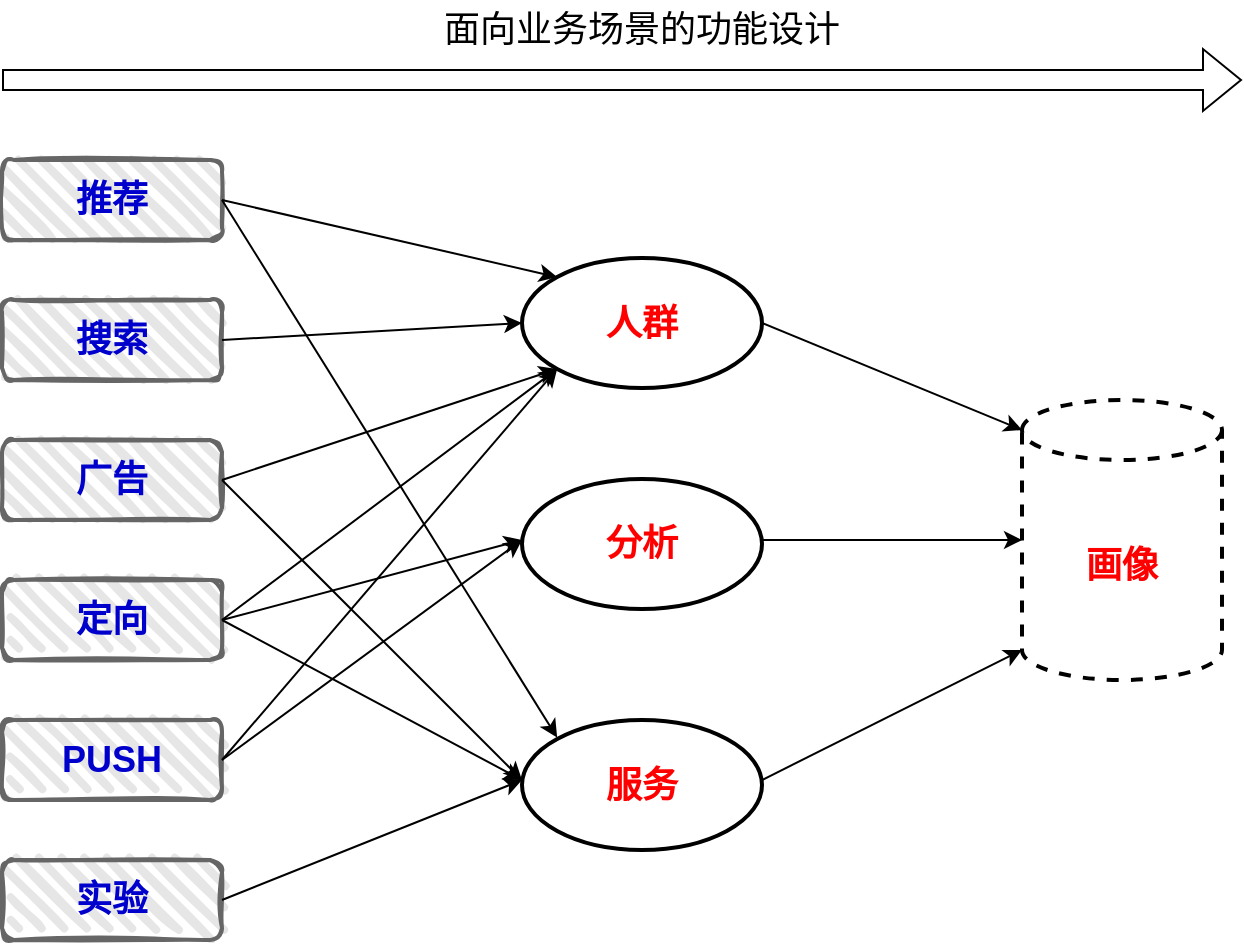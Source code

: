 <mxfile version="17.5.0" type="github">
  <diagram id="wwjpr-9C7wOjbvfxTM_E" name="Page-1">
    <mxGraphModel dx="1248" dy="752" grid="1" gridSize="10" guides="1" tooltips="1" connect="1" arrows="1" fold="1" page="1" pageScale="1" pageWidth="827" pageHeight="1169" math="0" shadow="0">
      <root>
        <mxCell id="0" />
        <mxCell id="1" parent="0" />
        <mxCell id="TteLKIiODTK3f2nbDjQl-1" value="&lt;font style=&quot;font-size: 18px&quot; color=&quot;#0000cc&quot;&gt;&lt;b&gt;推荐&lt;/b&gt;&lt;/font&gt;" style="rounded=1;whiteSpace=wrap;html=1;strokeWidth=2;fillWeight=4;hachureGap=8;hachureAngle=45;fillColor=#E6E6E6;sketch=1;fontColor=#333333;strokeColor=#666666;" vertex="1" parent="1">
          <mxGeometry x="200" y="160" width="110" height="40" as="geometry" />
        </mxCell>
        <mxCell id="TteLKIiODTK3f2nbDjQl-2" value="&lt;font color=&quot;#0000cc&quot;&gt;&lt;span style=&quot;font-size: 18px&quot;&gt;&lt;b&gt;搜索&lt;/b&gt;&lt;/span&gt;&lt;/font&gt;" style="rounded=1;whiteSpace=wrap;html=1;strokeWidth=2;fillWeight=4;hachureGap=8;hachureAngle=45;fillColor=#E6E6E6;sketch=1;fontColor=#333333;strokeColor=#666666;" vertex="1" parent="1">
          <mxGeometry x="200" y="230" width="110" height="40" as="geometry" />
        </mxCell>
        <mxCell id="TteLKIiODTK3f2nbDjQl-3" value="&lt;font color=&quot;#0000cc&quot;&gt;&lt;span style=&quot;font-size: 18px&quot;&gt;&lt;b&gt;广告&lt;/b&gt;&lt;/span&gt;&lt;/font&gt;" style="rounded=1;whiteSpace=wrap;html=1;strokeWidth=2;fillWeight=4;hachureGap=8;hachureAngle=45;fillColor=#E6E6E6;sketch=1;fontColor=#333333;strokeColor=#666666;" vertex="1" parent="1">
          <mxGeometry x="200" y="300" width="110" height="40" as="geometry" />
        </mxCell>
        <mxCell id="TteLKIiODTK3f2nbDjQl-4" value="&lt;font color=&quot;#0000cc&quot;&gt;&lt;span style=&quot;font-size: 18px&quot;&gt;&lt;b&gt;定向&lt;/b&gt;&lt;/span&gt;&lt;/font&gt;" style="rounded=1;whiteSpace=wrap;html=1;strokeWidth=2;fillWeight=4;hachureGap=8;hachureAngle=45;fillColor=#E6E6E6;sketch=1;fontColor=#333333;strokeColor=#666666;" vertex="1" parent="1">
          <mxGeometry x="200" y="370" width="110" height="40" as="geometry" />
        </mxCell>
        <mxCell id="TteLKIiODTK3f2nbDjQl-5" value="&lt;font color=&quot;#0000cc&quot;&gt;&lt;span style=&quot;font-size: 18px&quot;&gt;&lt;b&gt;PUSH&lt;/b&gt;&lt;/span&gt;&lt;/font&gt;" style="rounded=1;whiteSpace=wrap;html=1;strokeWidth=2;fillWeight=4;hachureGap=8;hachureAngle=45;fillColor=#E6E6E6;sketch=1;fontColor=#333333;strokeColor=#666666;" vertex="1" parent="1">
          <mxGeometry x="200" y="440" width="110" height="40" as="geometry" />
        </mxCell>
        <mxCell id="TteLKIiODTK3f2nbDjQl-6" value="&lt;font color=&quot;#0000cc&quot;&gt;&lt;span style=&quot;font-size: 18px&quot;&gt;&lt;b&gt;实验&lt;/b&gt;&lt;/span&gt;&lt;/font&gt;" style="rounded=1;whiteSpace=wrap;html=1;strokeWidth=2;fillWeight=4;hachureGap=8;hachureAngle=45;fillColor=#E6E6E6;sketch=1;fontColor=#333333;strokeColor=#666666;" vertex="1" parent="1">
          <mxGeometry x="200" y="510" width="110" height="40" as="geometry" />
        </mxCell>
        <mxCell id="TteLKIiODTK3f2nbDjQl-12" value="" style="endArrow=classic;html=1;rounded=0;fontSize=18;fontColor=#FF0000;curved=1;exitX=1;exitY=0.5;exitDx=0;exitDy=0;entryX=0;entryY=0;entryDx=0;entryDy=0;" edge="1" parent="1" source="TteLKIiODTK3f2nbDjQl-1" target="TteLKIiODTK3f2nbDjQl-29">
          <mxGeometry width="50" height="50" relative="1" as="geometry">
            <mxPoint x="400" y="150" as="sourcePoint" />
            <mxPoint x="477.574" y="218.787" as="targetPoint" />
          </mxGeometry>
        </mxCell>
        <mxCell id="TteLKIiODTK3f2nbDjQl-13" value="" style="endArrow=classic;html=1;rounded=0;fontSize=18;fontColor=#FF0000;curved=1;exitX=1;exitY=0.5;exitDx=0;exitDy=0;entryX=0;entryY=0.5;entryDx=0;entryDy=0;" edge="1" parent="1" source="TteLKIiODTK3f2nbDjQl-2" target="TteLKIiODTK3f2nbDjQl-29">
          <mxGeometry width="50" height="50" relative="1" as="geometry">
            <mxPoint x="320" y="190" as="sourcePoint" />
            <mxPoint x="460" y="240" as="targetPoint" />
          </mxGeometry>
        </mxCell>
        <mxCell id="TteLKIiODTK3f2nbDjQl-14" value="" style="endArrow=classic;html=1;rounded=0;fontSize=18;fontColor=#FF0000;curved=1;exitX=1;exitY=0.5;exitDx=0;exitDy=0;entryX=0;entryY=1;entryDx=0;entryDy=0;" edge="1" parent="1" source="TteLKIiODTK3f2nbDjQl-3" target="TteLKIiODTK3f2nbDjQl-29">
          <mxGeometry width="50" height="50" relative="1" as="geometry">
            <mxPoint x="320" y="260" as="sourcePoint" />
            <mxPoint x="477.574" y="261.213" as="targetPoint" />
          </mxGeometry>
        </mxCell>
        <mxCell id="TteLKIiODTK3f2nbDjQl-15" value="" style="endArrow=classic;html=1;rounded=0;fontSize=18;fontColor=#FF0000;curved=1;exitX=1;exitY=0.5;exitDx=0;exitDy=0;entryX=0;entryY=0.5;entryDx=0;entryDy=0;" edge="1" parent="1" source="TteLKIiODTK3f2nbDjQl-4">
          <mxGeometry width="50" height="50" relative="1" as="geometry">
            <mxPoint x="330" y="270" as="sourcePoint" />
            <mxPoint x="460" y="470" as="targetPoint" />
          </mxGeometry>
        </mxCell>
        <mxCell id="TteLKIiODTK3f2nbDjQl-16" value="" style="endArrow=classic;html=1;rounded=0;fontSize=18;fontColor=#FF0000;curved=1;exitX=1;exitY=0.5;exitDx=0;exitDy=0;entryX=0;entryY=0.5;entryDx=0;entryDy=0;" edge="1" parent="1" source="TteLKIiODTK3f2nbDjQl-5">
          <mxGeometry width="50" height="50" relative="1" as="geometry">
            <mxPoint x="340" y="280" as="sourcePoint" />
            <mxPoint x="460" y="350" as="targetPoint" />
          </mxGeometry>
        </mxCell>
        <mxCell id="TteLKIiODTK3f2nbDjQl-17" value="" style="endArrow=classic;html=1;rounded=0;fontSize=18;fontColor=#FF0000;curved=1;exitX=1;exitY=0.5;exitDx=0;exitDy=0;entryX=0;entryY=0.5;entryDx=0;entryDy=0;" edge="1" parent="1" source="TteLKIiODTK3f2nbDjQl-6">
          <mxGeometry width="50" height="50" relative="1" as="geometry">
            <mxPoint x="320" y="470" as="sourcePoint" />
            <mxPoint x="460" y="470" as="targetPoint" />
          </mxGeometry>
        </mxCell>
        <mxCell id="TteLKIiODTK3f2nbDjQl-18" value="" style="endArrow=classic;html=1;rounded=0;fontSize=18;fontColor=#FF0000;curved=1;exitX=1;exitY=0.5;exitDx=0;exitDy=0;entryX=0;entryY=0.5;entryDx=0;entryDy=0;" edge="1" parent="1" source="TteLKIiODTK3f2nbDjQl-4">
          <mxGeometry width="50" height="50" relative="1" as="geometry">
            <mxPoint x="320" y="400" as="sourcePoint" />
            <mxPoint x="460" y="350" as="targetPoint" />
          </mxGeometry>
        </mxCell>
        <mxCell id="TteLKIiODTK3f2nbDjQl-19" value="" style="endArrow=classic;html=1;rounded=0;fontSize=18;fontColor=#FF0000;curved=1;exitX=1;exitY=0.5;exitDx=0;exitDy=0;entryX=0;entryY=1;entryDx=0;entryDy=0;" edge="1" parent="1" source="TteLKIiODTK3f2nbDjQl-4" target="TteLKIiODTK3f2nbDjQl-29">
          <mxGeometry width="50" height="50" relative="1" as="geometry">
            <mxPoint x="320" y="400" as="sourcePoint" />
            <mxPoint x="477.574" y="261.213" as="targetPoint" />
          </mxGeometry>
        </mxCell>
        <mxCell id="TteLKIiODTK3f2nbDjQl-20" value="" style="endArrow=classic;html=1;rounded=0;fontSize=18;fontColor=#FF0000;curved=1;exitX=1;exitY=0.5;exitDx=0;exitDy=0;entryX=0;entryY=0.5;entryDx=0;entryDy=0;" edge="1" parent="1" source="TteLKIiODTK3f2nbDjQl-3">
          <mxGeometry width="50" height="50" relative="1" as="geometry">
            <mxPoint x="320" y="330" as="sourcePoint" />
            <mxPoint x="460" y="470" as="targetPoint" />
          </mxGeometry>
        </mxCell>
        <mxCell id="TteLKIiODTK3f2nbDjQl-21" value="" style="endArrow=classic;html=1;rounded=0;fontSize=18;fontColor=#FF0000;curved=1;exitX=1;exitY=0.5;exitDx=0;exitDy=0;entryX=0;entryY=0;entryDx=0;entryDy=0;" edge="1" parent="1" source="TteLKIiODTK3f2nbDjQl-1">
          <mxGeometry width="50" height="50" relative="1" as="geometry">
            <mxPoint x="330" y="340" as="sourcePoint" />
            <mxPoint x="477.574" y="448.787" as="targetPoint" />
          </mxGeometry>
        </mxCell>
        <mxCell id="TteLKIiODTK3f2nbDjQl-22" value="&lt;b&gt;画像&lt;/b&gt;" style="shape=cylinder3;whiteSpace=wrap;html=1;boundedLbl=1;backgroundOutline=1;size=15;fontSize=18;fontColor=#FF0000;strokeColor=#000000;fillColor=#FFFFFF;strokeWidth=2;dashed=1;" vertex="1" parent="1">
          <mxGeometry x="710" y="280" width="100" height="140" as="geometry" />
        </mxCell>
        <mxCell id="TteLKIiODTK3f2nbDjQl-23" value="" style="endArrow=classic;html=1;rounded=0;fontSize=18;fontColor=#FF0000;curved=1;entryX=0;entryY=0;entryDx=0;entryDy=15;entryPerimeter=0;exitX=1;exitY=0.5;exitDx=0;exitDy=0;" edge="1" parent="1" source="TteLKIiODTK3f2nbDjQl-29" target="TteLKIiODTK3f2nbDjQl-22">
          <mxGeometry width="50" height="50" relative="1" as="geometry">
            <mxPoint x="630" y="220" as="sourcePoint" />
            <mxPoint x="487.574" y="228.787" as="targetPoint" />
          </mxGeometry>
        </mxCell>
        <mxCell id="TteLKIiODTK3f2nbDjQl-24" value="" style="endArrow=classic;html=1;rounded=0;fontSize=18;fontColor=#FF0000;curved=1;entryX=0;entryY=0.5;entryDx=0;entryDy=0;entryPerimeter=0;exitX=1;exitY=0.5;exitDx=0;exitDy=0;" edge="1" parent="1" target="TteLKIiODTK3f2nbDjQl-22">
          <mxGeometry width="50" height="50" relative="1" as="geometry">
            <mxPoint x="580" y="350" as="sourcePoint" />
            <mxPoint x="497.574" y="238.787" as="targetPoint" />
          </mxGeometry>
        </mxCell>
        <mxCell id="TteLKIiODTK3f2nbDjQl-25" value="" style="endArrow=classic;html=1;rounded=0;fontSize=18;fontColor=#FF0000;curved=1;exitX=1;exitY=0.5;exitDx=0;exitDy=0;entryX=0;entryY=1;entryDx=0;entryDy=-15;entryPerimeter=0;" edge="1" parent="1" target="TteLKIiODTK3f2nbDjQl-22">
          <mxGeometry width="50" height="50" relative="1" as="geometry">
            <mxPoint x="580" y="470" as="sourcePoint" />
            <mxPoint x="507.574" y="248.787" as="targetPoint" />
          </mxGeometry>
        </mxCell>
        <mxCell id="TteLKIiODTK3f2nbDjQl-26" value="" style="shape=flexArrow;endArrow=classic;html=1;rounded=0;fontSize=18;fontColor=#FF0000;curved=1;" edge="1" parent="1">
          <mxGeometry width="50" height="50" relative="1" as="geometry">
            <mxPoint x="200" y="120" as="sourcePoint" />
            <mxPoint x="820" y="120" as="targetPoint" />
          </mxGeometry>
        </mxCell>
        <mxCell id="TteLKIiODTK3f2nbDjQl-27" value="面向业务场景的功能设计" style="text;html=1;strokeColor=none;fillColor=none;align=center;verticalAlign=middle;whiteSpace=wrap;rounded=0;dashed=1;fontSize=18;fontColor=#000000;" vertex="1" parent="1">
          <mxGeometry x="380" y="80" width="280" height="30" as="geometry" />
        </mxCell>
        <mxCell id="TteLKIiODTK3f2nbDjQl-29" value="&lt;b style=&quot;color: rgb(255 , 0 , 0)&quot;&gt;人群&lt;/b&gt;" style="ellipse;whiteSpace=wrap;html=1;fontSize=18;fontColor=#000000;strokeColor=#000000;strokeWidth=2;fillColor=#FFFFFF;" vertex="1" parent="1">
          <mxGeometry x="460" y="209" width="120" height="65" as="geometry" />
        </mxCell>
        <mxCell id="TteLKIiODTK3f2nbDjQl-30" value="&lt;b style=&quot;color: rgb(255 , 0 , 0)&quot;&gt;分析&lt;/b&gt;" style="ellipse;whiteSpace=wrap;html=1;fontSize=18;fontColor=#000000;strokeColor=#000000;strokeWidth=2;fillColor=#FFFFFF;" vertex="1" parent="1">
          <mxGeometry x="460" y="319.5" width="120" height="65" as="geometry" />
        </mxCell>
        <mxCell id="TteLKIiODTK3f2nbDjQl-31" value="&lt;b style=&quot;color: rgb(255 , 0 , 0)&quot;&gt;服务&lt;/b&gt;" style="ellipse;whiteSpace=wrap;html=1;fontSize=18;fontColor=#000000;strokeColor=#000000;strokeWidth=2;fillColor=#FFFFFF;" vertex="1" parent="1">
          <mxGeometry x="460" y="440" width="120" height="65" as="geometry" />
        </mxCell>
        <mxCell id="TteLKIiODTK3f2nbDjQl-32" value="" style="endArrow=classic;html=1;rounded=0;fontSize=18;fontColor=#FF0000;curved=1;exitX=1;exitY=0.5;exitDx=0;exitDy=0;entryX=0;entryY=1;entryDx=0;entryDy=0;" edge="1" parent="1" source="TteLKIiODTK3f2nbDjQl-5" target="TteLKIiODTK3f2nbDjQl-29">
          <mxGeometry width="50" height="50" relative="1" as="geometry">
            <mxPoint x="320" y="470" as="sourcePoint" />
            <mxPoint x="470" y="360" as="targetPoint" />
          </mxGeometry>
        </mxCell>
      </root>
    </mxGraphModel>
  </diagram>
</mxfile>

